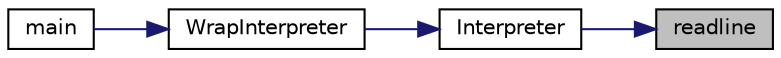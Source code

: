 digraph "readline"
{
 // LATEX_PDF_SIZE
  edge [fontname="Helvetica",fontsize="10",labelfontname="Helvetica",labelfontsize="10"];
  node [fontname="Helvetica",fontsize="10",shape=record];
  rankdir="RL";
  Node1 [label="readline",height=0.2,width=0.4,color="black", fillcolor="grey75", style="filled", fontcolor="black",tooltip=" "];
  Node1 -> Node2 [dir="back",color="midnightblue",fontsize="10",style="solid",fontname="Helvetica"];
  Node2 [label="Interpreter",height=0.2,width=0.4,color="black", fillcolor="white", style="filled",URL="$_interpreter_8c.html#a2e36aaea6b9cab2ca1faab2c2d760271",tooltip=" "];
  Node2 -> Node3 [dir="back",color="midnightblue",fontsize="10",style="solid",fontname="Helvetica"];
  Node3 [label="WrapInterpreter",height=0.2,width=0.4,color="black", fillcolor="white", style="filled",URL="$main_8c.html#ab066947609cc9d6ec3722648f8882936",tooltip="Run interpreter using UART0 (in USB debugger)"];
  Node3 -> Node4 [dir="back",color="midnightblue",fontsize="10",style="solid",fontname="Helvetica"];
  Node4 [label="main",height=0.2,width=0.4,color="black", fillcolor="white", style="filled",URL="$main_8c.html#a840291bc02cba5474a4cb46a9b9566fe",tooltip="Example usecase of RTOS."];
}
